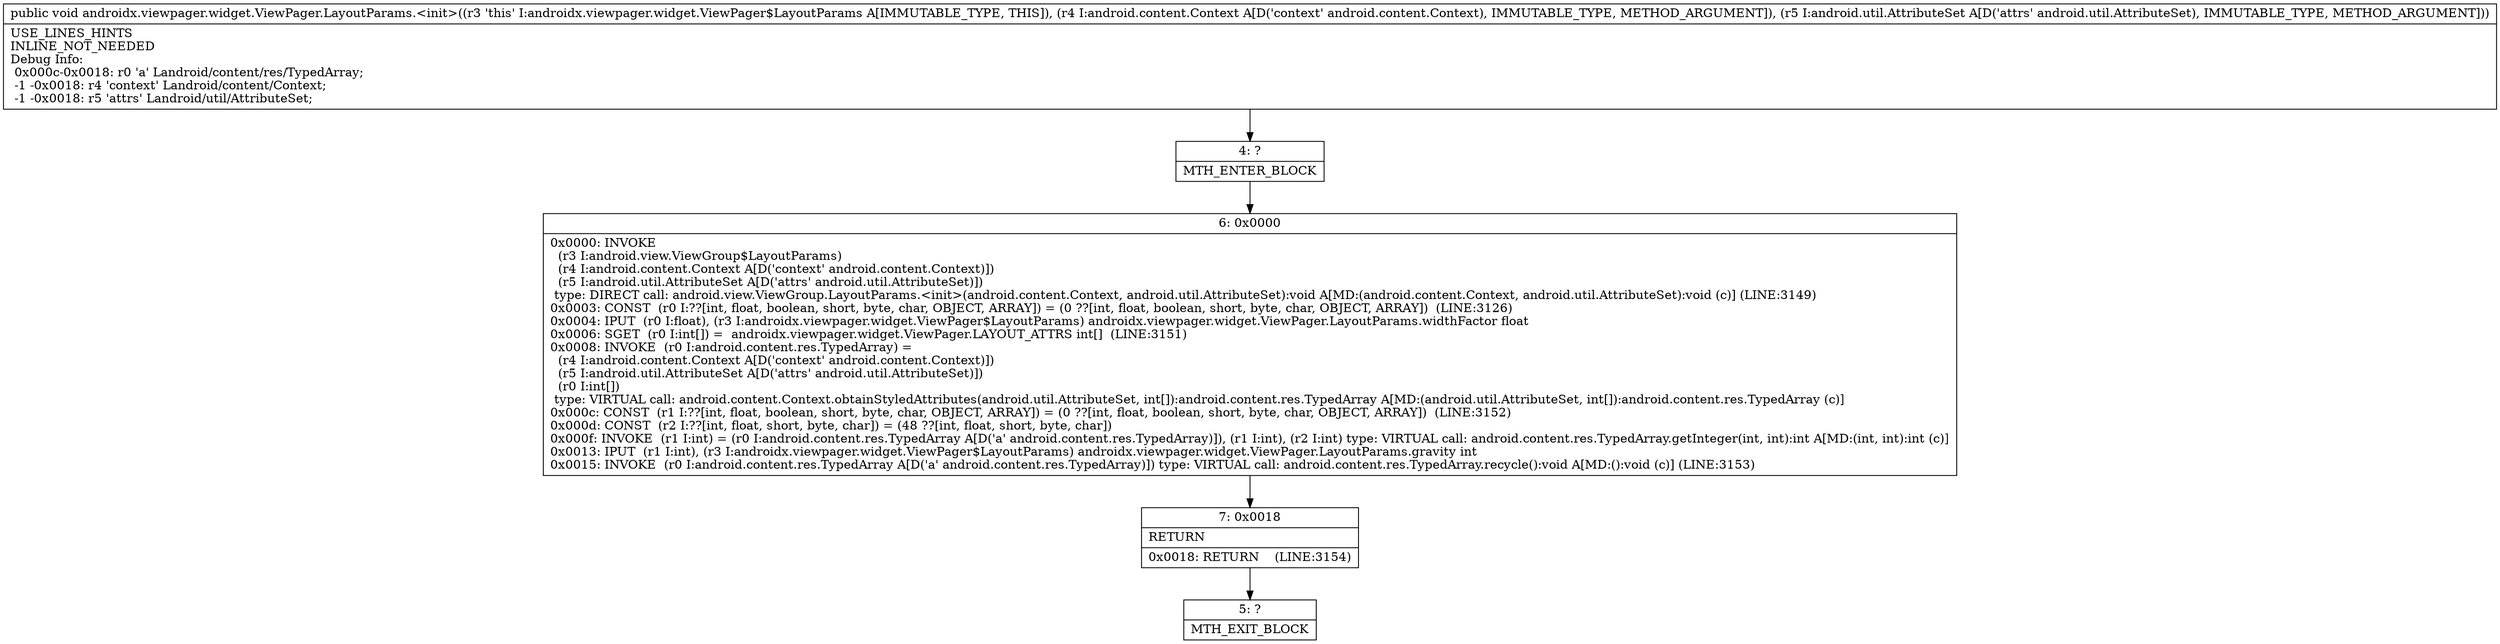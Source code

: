 digraph "CFG forandroidx.viewpager.widget.ViewPager.LayoutParams.\<init\>(Landroid\/content\/Context;Landroid\/util\/AttributeSet;)V" {
Node_4 [shape=record,label="{4\:\ ?|MTH_ENTER_BLOCK\l}"];
Node_6 [shape=record,label="{6\:\ 0x0000|0x0000: INVOKE  \l  (r3 I:android.view.ViewGroup$LayoutParams)\l  (r4 I:android.content.Context A[D('context' android.content.Context)])\l  (r5 I:android.util.AttributeSet A[D('attrs' android.util.AttributeSet)])\l type: DIRECT call: android.view.ViewGroup.LayoutParams.\<init\>(android.content.Context, android.util.AttributeSet):void A[MD:(android.content.Context, android.util.AttributeSet):void (c)] (LINE:3149)\l0x0003: CONST  (r0 I:??[int, float, boolean, short, byte, char, OBJECT, ARRAY]) = (0 ??[int, float, boolean, short, byte, char, OBJECT, ARRAY])  (LINE:3126)\l0x0004: IPUT  (r0 I:float), (r3 I:androidx.viewpager.widget.ViewPager$LayoutParams) androidx.viewpager.widget.ViewPager.LayoutParams.widthFactor float \l0x0006: SGET  (r0 I:int[]) =  androidx.viewpager.widget.ViewPager.LAYOUT_ATTRS int[]  (LINE:3151)\l0x0008: INVOKE  (r0 I:android.content.res.TypedArray) = \l  (r4 I:android.content.Context A[D('context' android.content.Context)])\l  (r5 I:android.util.AttributeSet A[D('attrs' android.util.AttributeSet)])\l  (r0 I:int[])\l type: VIRTUAL call: android.content.Context.obtainStyledAttributes(android.util.AttributeSet, int[]):android.content.res.TypedArray A[MD:(android.util.AttributeSet, int[]):android.content.res.TypedArray (c)]\l0x000c: CONST  (r1 I:??[int, float, boolean, short, byte, char, OBJECT, ARRAY]) = (0 ??[int, float, boolean, short, byte, char, OBJECT, ARRAY])  (LINE:3152)\l0x000d: CONST  (r2 I:??[int, float, short, byte, char]) = (48 ??[int, float, short, byte, char]) \l0x000f: INVOKE  (r1 I:int) = (r0 I:android.content.res.TypedArray A[D('a' android.content.res.TypedArray)]), (r1 I:int), (r2 I:int) type: VIRTUAL call: android.content.res.TypedArray.getInteger(int, int):int A[MD:(int, int):int (c)]\l0x0013: IPUT  (r1 I:int), (r3 I:androidx.viewpager.widget.ViewPager$LayoutParams) androidx.viewpager.widget.ViewPager.LayoutParams.gravity int \l0x0015: INVOKE  (r0 I:android.content.res.TypedArray A[D('a' android.content.res.TypedArray)]) type: VIRTUAL call: android.content.res.TypedArray.recycle():void A[MD:():void (c)] (LINE:3153)\l}"];
Node_7 [shape=record,label="{7\:\ 0x0018|RETURN\l|0x0018: RETURN    (LINE:3154)\l}"];
Node_5 [shape=record,label="{5\:\ ?|MTH_EXIT_BLOCK\l}"];
MethodNode[shape=record,label="{public void androidx.viewpager.widget.ViewPager.LayoutParams.\<init\>((r3 'this' I:androidx.viewpager.widget.ViewPager$LayoutParams A[IMMUTABLE_TYPE, THIS]), (r4 I:android.content.Context A[D('context' android.content.Context), IMMUTABLE_TYPE, METHOD_ARGUMENT]), (r5 I:android.util.AttributeSet A[D('attrs' android.util.AttributeSet), IMMUTABLE_TYPE, METHOD_ARGUMENT]))  | USE_LINES_HINTS\lINLINE_NOT_NEEDED\lDebug Info:\l  0x000c\-0x0018: r0 'a' Landroid\/content\/res\/TypedArray;\l  \-1 \-0x0018: r4 'context' Landroid\/content\/Context;\l  \-1 \-0x0018: r5 'attrs' Landroid\/util\/AttributeSet;\l}"];
MethodNode -> Node_4;Node_4 -> Node_6;
Node_6 -> Node_7;
Node_7 -> Node_5;
}

